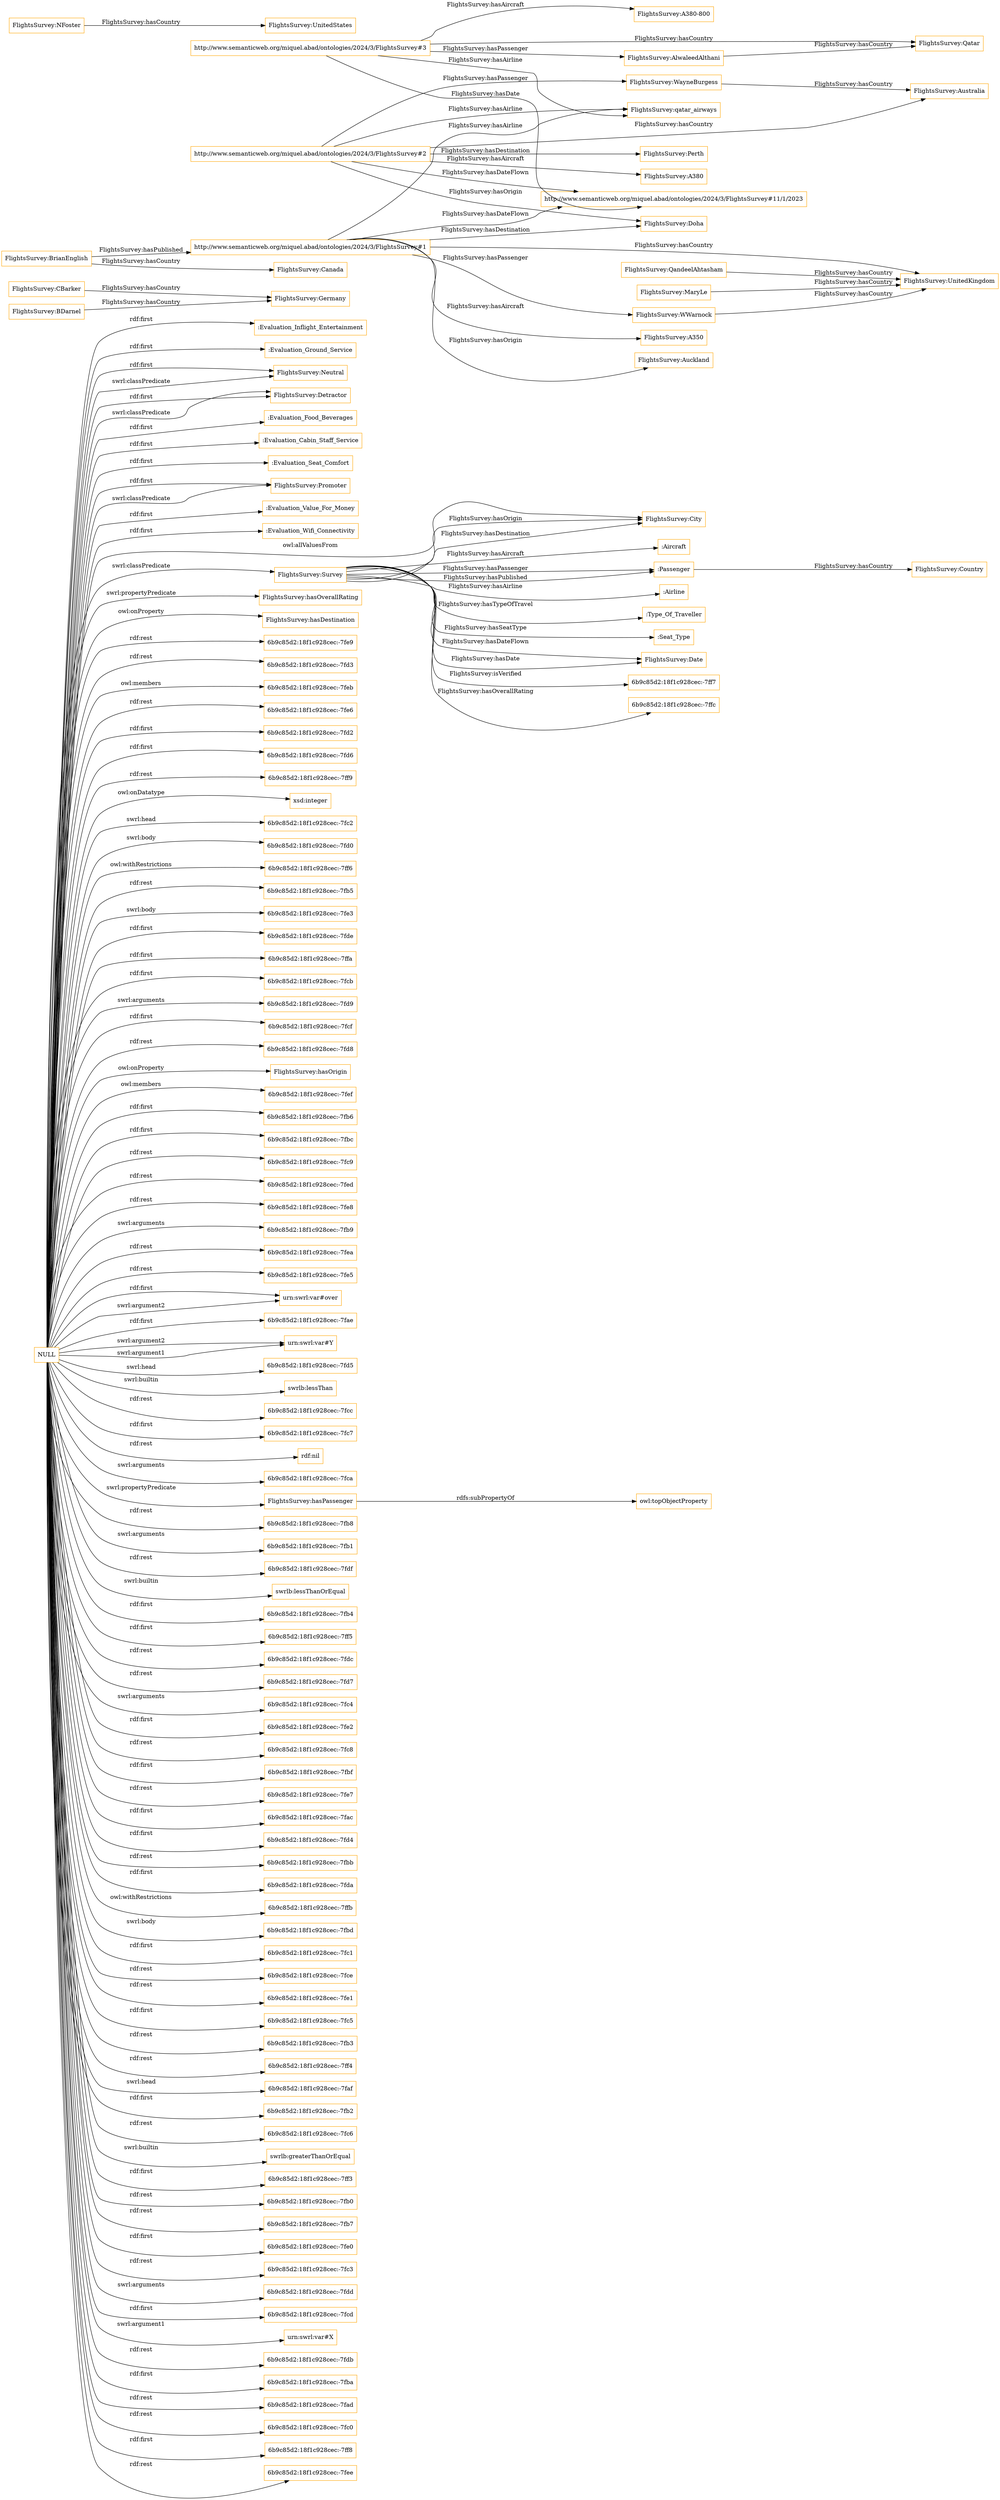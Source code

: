 digraph ar2dtool_diagram { 
rankdir=LR;
size="1501"
node [shape = rectangle, color="orange"]; ":Evaluation_Inflight_Entertainment" ":Evaluation_Ground_Service" "FlightsSurvey:Neutral" "FlightsSurvey:Detractor" ":Evaluation_Food_Beverages" ":Evaluation_Cabin_Staff_Service" ":Aircraft" ":Evaluation_Seat_Comfort" ":Passenger" "FlightsSurvey:Promoter" ":Evaluation_Value_For_Money" ":Airline" ":Type_Of_Traveller" "FlightsSurvey:Country" ":Evaluation_Wifi_Connectivity" "FlightsSurvey:City" ":Seat_Type" "FlightsSurvey:Date" "FlightsSurvey:Survey" ; /*classes style*/
	"NULL" -> "FlightsSurvey:hasOverallRating" [ label = "swrl:propertyPredicate" ];
	"NULL" -> "FlightsSurvey:hasDestination" [ label = "owl:onProperty" ];
	"NULL" -> "6b9c85d2:18f1c928cec:-7fe9" [ label = "rdf:rest" ];
	"NULL" -> "6b9c85d2:18f1c928cec:-7fd3" [ label = "rdf:rest" ];
	"NULL" -> "6b9c85d2:18f1c928cec:-7feb" [ label = "owl:members" ];
	"NULL" -> "6b9c85d2:18f1c928cec:-7fe6" [ label = "rdf:rest" ];
	"NULL" -> "6b9c85d2:18f1c928cec:-7fd2" [ label = "rdf:first" ];
	"NULL" -> "6b9c85d2:18f1c928cec:-7fd6" [ label = "rdf:first" ];
	"NULL" -> "6b9c85d2:18f1c928cec:-7ff9" [ label = "rdf:rest" ];
	"NULL" -> "xsd:integer" [ label = "owl:onDatatype" ];
	"NULL" -> "6b9c85d2:18f1c928cec:-7fc2" [ label = "swrl:head" ];
	"NULL" -> "6b9c85d2:18f1c928cec:-7fd0" [ label = "swrl:body" ];
	"NULL" -> "6b9c85d2:18f1c928cec:-7ff6" [ label = "owl:withRestrictions" ];
	"NULL" -> "6b9c85d2:18f1c928cec:-7fb5" [ label = "rdf:rest" ];
	"NULL" -> "FlightsSurvey:Promoter" [ label = "rdf:first" ];
	"NULL" -> "6b9c85d2:18f1c928cec:-7fe3" [ label = "swrl:body" ];
	"NULL" -> "6b9c85d2:18f1c928cec:-7fde" [ label = "rdf:first" ];
	"NULL" -> "6b9c85d2:18f1c928cec:-7ffa" [ label = "rdf:first" ];
	"NULL" -> "6b9c85d2:18f1c928cec:-7fcb" [ label = "rdf:first" ];
	"NULL" -> "6b9c85d2:18f1c928cec:-7fd9" [ label = "swrl:arguments" ];
	"NULL" -> "FlightsSurvey:Neutral" [ label = "rdf:first" ];
	"NULL" -> "6b9c85d2:18f1c928cec:-7fcf" [ label = "rdf:first" ];
	"NULL" -> "6b9c85d2:18f1c928cec:-7fd8" [ label = "rdf:rest" ];
	"NULL" -> "FlightsSurvey:hasOrigin" [ label = "owl:onProperty" ];
	"NULL" -> "6b9c85d2:18f1c928cec:-7fef" [ label = "owl:members" ];
	"NULL" -> "6b9c85d2:18f1c928cec:-7fb6" [ label = "rdf:first" ];
	"NULL" -> "6b9c85d2:18f1c928cec:-7fbc" [ label = "rdf:first" ];
	"NULL" -> "6b9c85d2:18f1c928cec:-7fc9" [ label = "rdf:rest" ];
	"NULL" -> "6b9c85d2:18f1c928cec:-7fed" [ label = "rdf:rest" ];
	"NULL" -> ":Evaluation_Food_Beverages" [ label = "rdf:first" ];
	"NULL" -> "6b9c85d2:18f1c928cec:-7fe8" [ label = "rdf:rest" ];
	"NULL" -> "6b9c85d2:18f1c928cec:-7fb9" [ label = "swrl:arguments" ];
	"NULL" -> ":Evaluation_Value_For_Money" [ label = "rdf:first" ];
	"NULL" -> "6b9c85d2:18f1c928cec:-7fea" [ label = "rdf:rest" ];
	"NULL" -> "6b9c85d2:18f1c928cec:-7fe5" [ label = "rdf:rest" ];
	"NULL" -> "urn:swrl:var#over" [ label = "rdf:first" ];
	"NULL" -> "6b9c85d2:18f1c928cec:-7fae" [ label = "rdf:first" ];
	"NULL" -> "FlightsSurvey:Neutral" [ label = "swrl:classPredicate" ];
	"NULL" -> "urn:swrl:var#Y" [ label = "swrl:argument2" ];
	"NULL" -> "6b9c85d2:18f1c928cec:-7fd5" [ label = "swrl:head" ];
	"NULL" -> "swrlb:lessThan" [ label = "swrl:builtin" ];
	"NULL" -> ":Evaluation_Inflight_Entertainment" [ label = "rdf:first" ];
	"NULL" -> "6b9c85d2:18f1c928cec:-7fcc" [ label = "rdf:rest" ];
	"NULL" -> "6b9c85d2:18f1c928cec:-7fc7" [ label = "rdf:first" ];
	"NULL" -> "rdf:nil" [ label = "rdf:rest" ];
	"NULL" -> "6b9c85d2:18f1c928cec:-7fca" [ label = "swrl:arguments" ];
	"NULL" -> "FlightsSurvey:hasPassenger" [ label = "swrl:propertyPredicate" ];
	"NULL" -> "6b9c85d2:18f1c928cec:-7fb8" [ label = "rdf:rest" ];
	"NULL" -> "6b9c85d2:18f1c928cec:-7fb1" [ label = "swrl:arguments" ];
	"NULL" -> "6b9c85d2:18f1c928cec:-7fdf" [ label = "rdf:rest" ];
	"NULL" -> "swrlb:lessThanOrEqual" [ label = "swrl:builtin" ];
	"NULL" -> "6b9c85d2:18f1c928cec:-7fb4" [ label = "rdf:first" ];
	"NULL" -> "6b9c85d2:18f1c928cec:-7ff5" [ label = "rdf:first" ];
	"NULL" -> "FlightsSurvey:Detractor" [ label = "rdf:first" ];
	"NULL" -> "6b9c85d2:18f1c928cec:-7fdc" [ label = "rdf:rest" ];
	"NULL" -> "6b9c85d2:18f1c928cec:-7fd7" [ label = "rdf:rest" ];
	"NULL" -> "6b9c85d2:18f1c928cec:-7fc4" [ label = "swrl:arguments" ];
	"NULL" -> "6b9c85d2:18f1c928cec:-7fe2" [ label = "rdf:first" ];
	"NULL" -> "urn:swrl:var#Y" [ label = "swrl:argument1" ];
	"NULL" -> "6b9c85d2:18f1c928cec:-7fc8" [ label = "rdf:rest" ];
	"NULL" -> "urn:swrl:var#over" [ label = "swrl:argument2" ];
	"NULL" -> ":Evaluation_Cabin_Staff_Service" [ label = "rdf:first" ];
	"NULL" -> "FlightsSurvey:Survey" [ label = "swrl:classPredicate" ];
	"NULL" -> "6b9c85d2:18f1c928cec:-7fbf" [ label = "rdf:first" ];
	"NULL" -> "6b9c85d2:18f1c928cec:-7fe7" [ label = "rdf:rest" ];
	"NULL" -> "6b9c85d2:18f1c928cec:-7fac" [ label = "rdf:first" ];
	"NULL" -> ":Evaluation_Wifi_Connectivity" [ label = "rdf:first" ];
	"NULL" -> "6b9c85d2:18f1c928cec:-7fd4" [ label = "rdf:first" ];
	"NULL" -> "6b9c85d2:18f1c928cec:-7fbb" [ label = "rdf:rest" ];
	"NULL" -> "6b9c85d2:18f1c928cec:-7fda" [ label = "rdf:first" ];
	"NULL" -> "6b9c85d2:18f1c928cec:-7ffb" [ label = "owl:withRestrictions" ];
	"NULL" -> "FlightsSurvey:City" [ label = "owl:allValuesFrom" ];
	"NULL" -> "6b9c85d2:18f1c928cec:-7fbd" [ label = "swrl:body" ];
	"NULL" -> "6b9c85d2:18f1c928cec:-7fc1" [ label = "rdf:first" ];
	"NULL" -> "6b9c85d2:18f1c928cec:-7fce" [ label = "rdf:rest" ];
	"NULL" -> "6b9c85d2:18f1c928cec:-7fe1" [ label = "rdf:rest" ];
	"NULL" -> "6b9c85d2:18f1c928cec:-7fc5" [ label = "rdf:first" ];
	"NULL" -> "6b9c85d2:18f1c928cec:-7fb3" [ label = "rdf:rest" ];
	"NULL" -> "6b9c85d2:18f1c928cec:-7ff4" [ label = "rdf:rest" ];
	"NULL" -> "6b9c85d2:18f1c928cec:-7faf" [ label = "swrl:head" ];
	"NULL" -> "6b9c85d2:18f1c928cec:-7fb2" [ label = "rdf:first" ];
	"NULL" -> "6b9c85d2:18f1c928cec:-7fc6" [ label = "rdf:rest" ];
	"NULL" -> "swrlb:greaterThanOrEqual" [ label = "swrl:builtin" ];
	"NULL" -> "6b9c85d2:18f1c928cec:-7ff3" [ label = "rdf:first" ];
	"NULL" -> "6b9c85d2:18f1c928cec:-7fb0" [ label = "rdf:rest" ];
	"NULL" -> "6b9c85d2:18f1c928cec:-7fb7" [ label = "rdf:rest" ];
	"NULL" -> "FlightsSurvey:Promoter" [ label = "swrl:classPredicate" ];
	"NULL" -> "6b9c85d2:18f1c928cec:-7fe0" [ label = "rdf:first" ];
	"NULL" -> "6b9c85d2:18f1c928cec:-7fc3" [ label = "rdf:rest" ];
	"NULL" -> "6b9c85d2:18f1c928cec:-7fdd" [ label = "swrl:arguments" ];
	"NULL" -> "6b9c85d2:18f1c928cec:-7fcd" [ label = "rdf:first" ];
	"NULL" -> "urn:swrl:var#X" [ label = "swrl:argument1" ];
	"NULL" -> ":Evaluation_Ground_Service" [ label = "rdf:first" ];
	"NULL" -> "6b9c85d2:18f1c928cec:-7fdb" [ label = "rdf:rest" ];
	"NULL" -> ":Evaluation_Seat_Comfort" [ label = "rdf:first" ];
	"NULL" -> "6b9c85d2:18f1c928cec:-7fba" [ label = "rdf:first" ];
	"NULL" -> "6b9c85d2:18f1c928cec:-7fad" [ label = "rdf:rest" ];
	"NULL" -> "6b9c85d2:18f1c928cec:-7fc0" [ label = "rdf:rest" ];
	"NULL" -> "FlightsSurvey:Detractor" [ label = "swrl:classPredicate" ];
	"NULL" -> "6b9c85d2:18f1c928cec:-7ff8" [ label = "rdf:first" ];
	"NULL" -> "6b9c85d2:18f1c928cec:-7fee" [ label = "rdf:rest" ];
	"FlightsSurvey:CBarker" -> "FlightsSurvey:Germany" [ label = "FlightsSurvey:hasCountry" ];
	"FlightsSurvey:hasPassenger" -> "owl:topObjectProperty" [ label = "rdfs:subPropertyOf" ];
	"FlightsSurvey:MaryLe" -> "FlightsSurvey:UnitedKingdom" [ label = "FlightsSurvey:hasCountry" ];
	"FlightsSurvey:BrianEnglish" -> "http://www.semanticweb.org/miquel.abad/ontologies/2024/3/FlightsSurvey#1" [ label = "FlightsSurvey:hasPublished" ];
	"FlightsSurvey:BrianEnglish" -> "FlightsSurvey:Canada" [ label = "FlightsSurvey:hasCountry" ];
	"FlightsSurvey:WayneBurgess" -> "FlightsSurvey:Australia" [ label = "FlightsSurvey:hasCountry" ];
	"FlightsSurvey:QandeelAhtasham" -> "FlightsSurvey:UnitedKingdom" [ label = "FlightsSurvey:hasCountry" ];
	"http://www.semanticweb.org/miquel.abad/ontologies/2024/3/FlightsSurvey#3" -> "FlightsSurvey:AlwaleedAlthani" [ label = "FlightsSurvey:hasPassenger" ];
	"http://www.semanticweb.org/miquel.abad/ontologies/2024/3/FlightsSurvey#3" -> "http://www.semanticweb.org/miquel.abad/ontologies/2024/3/FlightsSurvey#11/1/2023" [ label = "FlightsSurvey:hasDate" ];
	"http://www.semanticweb.org/miquel.abad/ontologies/2024/3/FlightsSurvey#3" -> "FlightsSurvey:Qatar" [ label = "FlightsSurvey:hasCountry" ];
	"http://www.semanticweb.org/miquel.abad/ontologies/2024/3/FlightsSurvey#3" -> "FlightsSurvey:qatar_airways" [ label = "FlightsSurvey:hasAirline" ];
	"http://www.semanticweb.org/miquel.abad/ontologies/2024/3/FlightsSurvey#3" -> "FlightsSurvey:A380-800" [ label = "FlightsSurvey:hasAircraft" ];
	"FlightsSurvey:BDarnel" -> "FlightsSurvey:Germany" [ label = "FlightsSurvey:hasCountry" ];
	"FlightsSurvey:WWarnock" -> "FlightsSurvey:UnitedKingdom" [ label = "FlightsSurvey:hasCountry" ];
	"http://www.semanticweb.org/miquel.abad/ontologies/2024/3/FlightsSurvey#2" -> "FlightsSurvey:qatar_airways" [ label = "FlightsSurvey:hasAirline" ];
	"http://www.semanticweb.org/miquel.abad/ontologies/2024/3/FlightsSurvey#2" -> "FlightsSurvey:A380" [ label = "FlightsSurvey:hasAircraft" ];
	"http://www.semanticweb.org/miquel.abad/ontologies/2024/3/FlightsSurvey#2" -> "FlightsSurvey:Perth" [ label = "FlightsSurvey:hasDestination" ];
	"http://www.semanticweb.org/miquel.abad/ontologies/2024/3/FlightsSurvey#2" -> "http://www.semanticweb.org/miquel.abad/ontologies/2024/3/FlightsSurvey#11/1/2023" [ label = "FlightsSurvey:hasDateFlown" ];
	"http://www.semanticweb.org/miquel.abad/ontologies/2024/3/FlightsSurvey#2" -> "FlightsSurvey:Doha" [ label = "FlightsSurvey:hasOrigin" ];
	"http://www.semanticweb.org/miquel.abad/ontologies/2024/3/FlightsSurvey#2" -> "FlightsSurvey:WayneBurgess" [ label = "FlightsSurvey:hasPassenger" ];
	"http://www.semanticweb.org/miquel.abad/ontologies/2024/3/FlightsSurvey#2" -> "FlightsSurvey:Australia" [ label = "FlightsSurvey:hasCountry" ];
	"FlightsSurvey:AlwaleedAlthani" -> "FlightsSurvey:Qatar" [ label = "FlightsSurvey:hasCountry" ];
	"FlightsSurvey:NFoster" -> "FlightsSurvey:UnitedStates" [ label = "FlightsSurvey:hasCountry" ];
	"http://www.semanticweb.org/miquel.abad/ontologies/2024/3/FlightsSurvey#1" -> "FlightsSurvey:qatar_airways" [ label = "FlightsSurvey:hasAirline" ];
	"http://www.semanticweb.org/miquel.abad/ontologies/2024/3/FlightsSurvey#1" -> "FlightsSurvey:WWarnock" [ label = "FlightsSurvey:hasPassenger" ];
	"http://www.semanticweb.org/miquel.abad/ontologies/2024/3/FlightsSurvey#1" -> "FlightsSurvey:Doha" [ label = "FlightsSurvey:hasDestination" ];
	"http://www.semanticweb.org/miquel.abad/ontologies/2024/3/FlightsSurvey#1" -> "http://www.semanticweb.org/miquel.abad/ontologies/2024/3/FlightsSurvey#11/1/2023" [ label = "FlightsSurvey:hasDateFlown" ];
	"http://www.semanticweb.org/miquel.abad/ontologies/2024/3/FlightsSurvey#1" -> "FlightsSurvey:A350" [ label = "FlightsSurvey:hasAircraft" ];
	"http://www.semanticweb.org/miquel.abad/ontologies/2024/3/FlightsSurvey#1" -> "FlightsSurvey:Auckland" [ label = "FlightsSurvey:hasOrigin" ];
	"http://www.semanticweb.org/miquel.abad/ontologies/2024/3/FlightsSurvey#1" -> "FlightsSurvey:UnitedKingdom" [ label = "FlightsSurvey:hasCountry" ];
	"FlightsSurvey:Survey" -> "FlightsSurvey:Date" [ label = "FlightsSurvey:hasDateFlown" ];
	"FlightsSurvey:Survey" -> ":Passenger" [ label = "FlightsSurvey:hasPassenger" ];
	"FlightsSurvey:Survey" -> "FlightsSurvey:Date" [ label = "FlightsSurvey:hasDate" ];
	"FlightsSurvey:Survey" -> "FlightsSurvey:City" [ label = "FlightsSurvey:hasOrigin" ];
	"FlightsSurvey:Survey" -> ":Passenger" [ label = "FlightsSurvey:hasPublished" ];
	"FlightsSurvey:Survey" -> "FlightsSurvey:City" [ label = "FlightsSurvey:hasDestination" ];
	":Passenger" -> "FlightsSurvey:Country" [ label = "FlightsSurvey:hasCountry" ];
	"FlightsSurvey:Survey" -> ":Type_Of_Traveller" [ label = "FlightsSurvey:hasTypeOfTravel" ];
	"FlightsSurvey:Survey" -> ":Airline" [ label = "FlightsSurvey:hasAirline" ];
	"FlightsSurvey:Survey" -> "6b9c85d2:18f1c928cec:-7ff7" [ label = "FlightsSurvey:isVerified" ];
	"FlightsSurvey:Survey" -> ":Aircraft" [ label = "FlightsSurvey:hasAircraft" ];
	"FlightsSurvey:Survey" -> "6b9c85d2:18f1c928cec:-7ffc" [ label = "FlightsSurvey:hasOverallRating" ];
	"FlightsSurvey:Survey" -> ":Seat_Type" [ label = "FlightsSurvey:hasSeatType" ];

}
